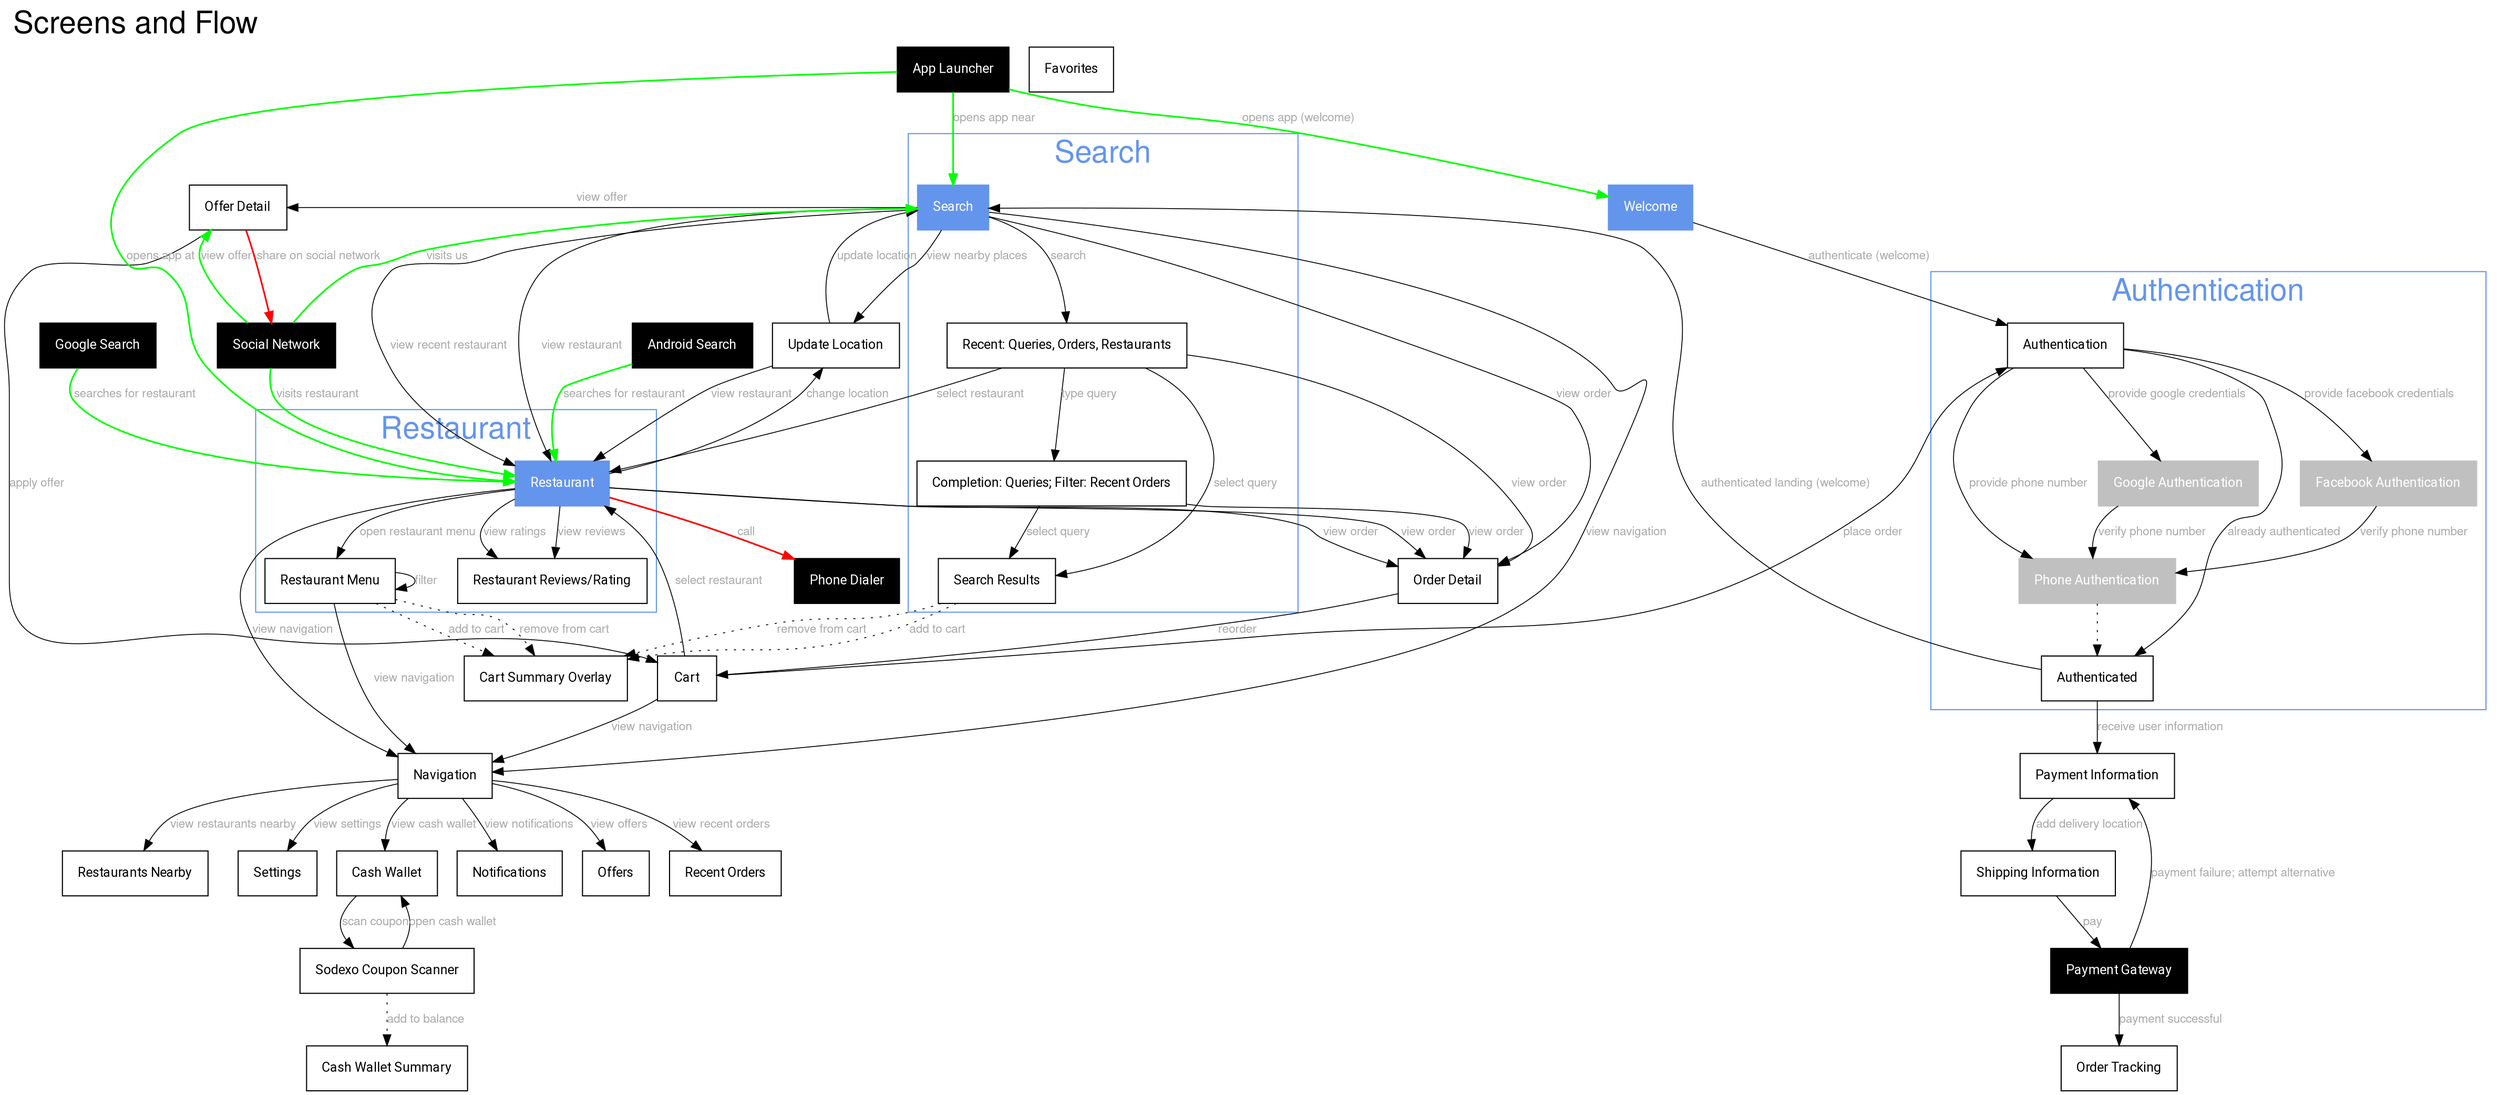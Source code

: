 digraph flow {
        // TODO:
        // 1. retry order
        // 2. payment failed - retry
        // 3. call from restaurant restaurant_menu.
        // 4. failed orders

        graph [
               fontname="Ubuntu,Roboto-Light,HelveticaNeue-Light,Helvetica,sans-serif",
               fontsize="28px"
               ];
        node [
              fontname="Ubuntu,Roboto,HelveticaNeue,Helvetica,sans-serif",
              fontsize="12px",
              penwidth="1.0",
              margin="0.2",
              shape=rectangle
              ];
        edge [
              fontname="Ubuntu,Roboto-Light,HelveticaNeue-Light,Helvetica,sans-serif",
              fontsize="11px",
              fontcolor=darkgray,
              penwidth="0.8"
              ];

        // Entry points have a green border.
        // Exit points have a red border.
        subgraph cluster_search {
                color=cornflowerblue;
                fontcolor=cornflowerblue;
                fillcolor="#e5e5e5";
                label="Search";

                search;
                search_recent;
                search_results;
                search_completions;

        }


        subgraph cluster_auth {
                color=cornflowerblue;
                fontcolor=cornflowerblue;
                fillcolor="#e5e5e5";
                label="Authentication";

                auth;
                auth_phone;
                auth_google;
                auth_facebook;
                authenticated;
        }

        subgraph cluster_restaurant {
                color=cornflowerblue;
                fontcolor=cornflowerblue;
                fillcolor="#e5e5e5";
                label="Restaurant";

                restaurant;
                restaurant_menu;
                restaurant_reviews;

        }

        // ---------------------------------------------------------------------
        // Nodes.
        auth [label="Authentication"]
        authenticated [label="Authenticated"]
        cart [label="Cart"]
        cart_summary [label="Cart Summary Overlay"]
        cash_wallet [label="Cash Wallet"]
        cash_wallet_summary [label="Cash Wallet Summary"]
        favorites [label="Favorites"]
        navigation [label="Navigation"]
        notifications [label="Notifications"]
        offer_detail [label="Offer Detail"]
        offers [label="Offers"]
        order_detail [label="Order Detail"]
        order_tracking [label="Order Tracking"]
        payment [label="Payment Information"]
        payment_coupon_scanner [label="Sodexo Coupon Scanner"]
        places [label="Update Location"]
        recent_orders [label="Recent Orders"]
        restaurant_menu [label="Restaurant Menu"]
        restaurant_reviews [label="Restaurant Reviews/Rating"]
        restaurants_nearby [label="Restaurants Nearby"]
        search_completions [label="Completion: Queries; Filter: Recent Orders"]
        search_recent [label="Recent: Queries, Orders, Restaurants"]
        search_results [label="Search Results"]
        settings [label="Settings"]
        shipping_info [label="Shipping Information"]
        welcome [label="Welcome (Android)"]

        // Landing nodes.
        restaurant [label="Restaurant",style=filled,fillcolor=cornflowerblue,color=cornflowerblue,fontcolor=white]
        search [label="Search",style=filled,fillcolor=cornflowerblue,color=cornflowerblue,fontcolor=white]
        welcome [label="Welcome",style=filled,fillcolor=cornflowerblue,color=cornflowerblue,fontcolor=white]

        // Internal services.
        auth_facebook [label="Facebook Authentication",style=filled,fillcolor=gray,color=gray,fontcolor=white]
        auth_google [label="Google Authentication",style=filled,fillcolor=gray,color=gray,fontcolor=white]
        auth_phone [label="Phone Authentication",style=filled,fillcolor=gray,color=gray,fontcolor=white]

        // Nodes outside the system.
        android_search [label="Android Search",style=filled,fillcolor=black,fontcolor=white]
        app_launcher [label="App Launcher",style=filled,fillcolor=black,fontcolor=white]
        google_search [label="Google Search",style=filled,fillcolor=black,fontcolor=white]
        payment_gateway [label="Payment Gateway",style=filled,fillcolor=black,fontcolor=white]
        phone_dialer [label="Phone Dialer",style=filled,fillcolor=black,fontcolor=white]
        social_network [label="Social Network",style=filled,fillcolor=black,fontcolor=white]


        // ---------------------------------------------------------------------
        // Edges.
        // Entries into the system.
        android_search -> restaurant [label="searches for restaurant",color=green,penwidth="1.5"]
        app_launcher -> restaurant [label="opens app at",color=green,penwidth="1.5"]
        app_launcher -> search [label="opens app near",color=green,penwidth="1.5"]
        app_launcher -> welcome [label="opens app (welcome)",color=green,penwidth="1.5"]
        google_search -> restaurant [label="searches for restaurant",color=green,penwidth="1.5"]
        social_network -> restaurant [label="visits restaurant",color=green,penwidth="1.5"]
        social_network -> search [label="visits us",color=green,penwidth="1.5"]
        social_network -> offer_detail [label="view offer",color=green,penwidth="1.5"]

        // Exits out of the system.
        offer_detail -> social_network [label="share on social network",color=red,penwidth="1.5"]
        restaurant -> phone_dialer [label="call",color=red,penwidth="1.5"]


        authenticated -> payment [label="receive user information"]
        authenticated -> search [label="authenticated landing (welcome)"]
        cart -> auth [label="place order"]
        cart -> navigation [label="view navigation"]
        cart -> restaurant [label="select restaurant"]
        cash_wallet -> payment_coupon_scanner [label="scan coupon"]
        navigation -> cash_wallet [label="view cash wallet"]
        navigation -> notifications [label="view notifications"]
        navigation -> offers [label="view offers"]
        navigation -> recent_orders [label="view recent orders"]
        navigation -> restaurants_nearby [label="view restaurants nearby"]
        navigation -> settings [label="view settings"]
        offer_detail -> cart [label="apply offer"]
        order_detail -> cart [label="reorder"]
        payment -> shipping_info [label="add delivery location"]
        payment_coupon_scanner -> cash_wallet [label="open cash wallet"]
        payment_coupon_scanner -> cash_wallet_summary [label="add to balance",style=dotted]
        payment_gateway -> order_tracking [label="payment successful"]
        payment_gateway -> payment [label="payment failure; attempt alternative"]
        places -> restaurant [label="view restaurant"]
        places -> search [label="update location"]
        restaurant -> navigation [label="view navigation"]
        restaurant -> order_detail [label="view order"]
        restaurant -> order_detail [label="view order"]
        restaurant -> places [label="change location"]
        restaurant -> restaurant_menu [label="open restaurant menu"]
        restaurant -> restaurant_reviews [label="view ratings"]
        restaurant -> restaurant_reviews [label="view reviews"]
        restaurant_menu -> cart_summary [label="add to cart",style=dotted]
        restaurant_menu -> cart_summary [label="remove from cart",style=dotted]
        restaurant_menu -> navigation [label="view navigation"]
        restaurant_menu -> restaurant_menu [label="filter"]
        search -> navigation [label="view navigation"]
        search -> offer_detail [label="view offer"]
        search -> order_detail [label="view order"]
        search -> places [label="view nearby places"]
        search -> restaurant [label="view recent restaurant"]
        search -> restaurant [label="view restaurant"]
        search -> search_recent [label="search"];
        search_completions -> order_detail [label="view order"]
        search_completions -> search_results [label="select query"]
        search_recent -> order_detail [label="view order"]
        search_recent -> restaurant [label="select restaurant"]
        search_recent -> search_completions [label="type query"]
        search_recent -> search_results [label="select query"]
        search_results -> cart_summary [label="add to cart",style=dotted]
        search_results -> cart_summary [label="remove from cart",style=dotted]
        shipping_info -> payment_gateway [label="pay"]
        welcome -> auth [label="authenticate (welcome)"]

        // Authentication.
        auth -> auth_facebook [label="provide facebook credentials"]
        auth -> auth_google [label="provide google credentials"]
        auth -> auth_phone [label="provide phone number"]
        auth -> authenticated [label="already authenticated"]
        auth_facebook -> auth_phone [label="verify phone number"]
        auth_google -> auth_phone [label="verify phone number"]
        auth_phone -> authenticated [label="",style=dotted]

        // Define this at the end:
        // See: http://stackoverflow.com/questions/4714262/graphviz-dot-captions
        label="Screens and Flow";
        labelloc=top;
        labeljust=left;
}
